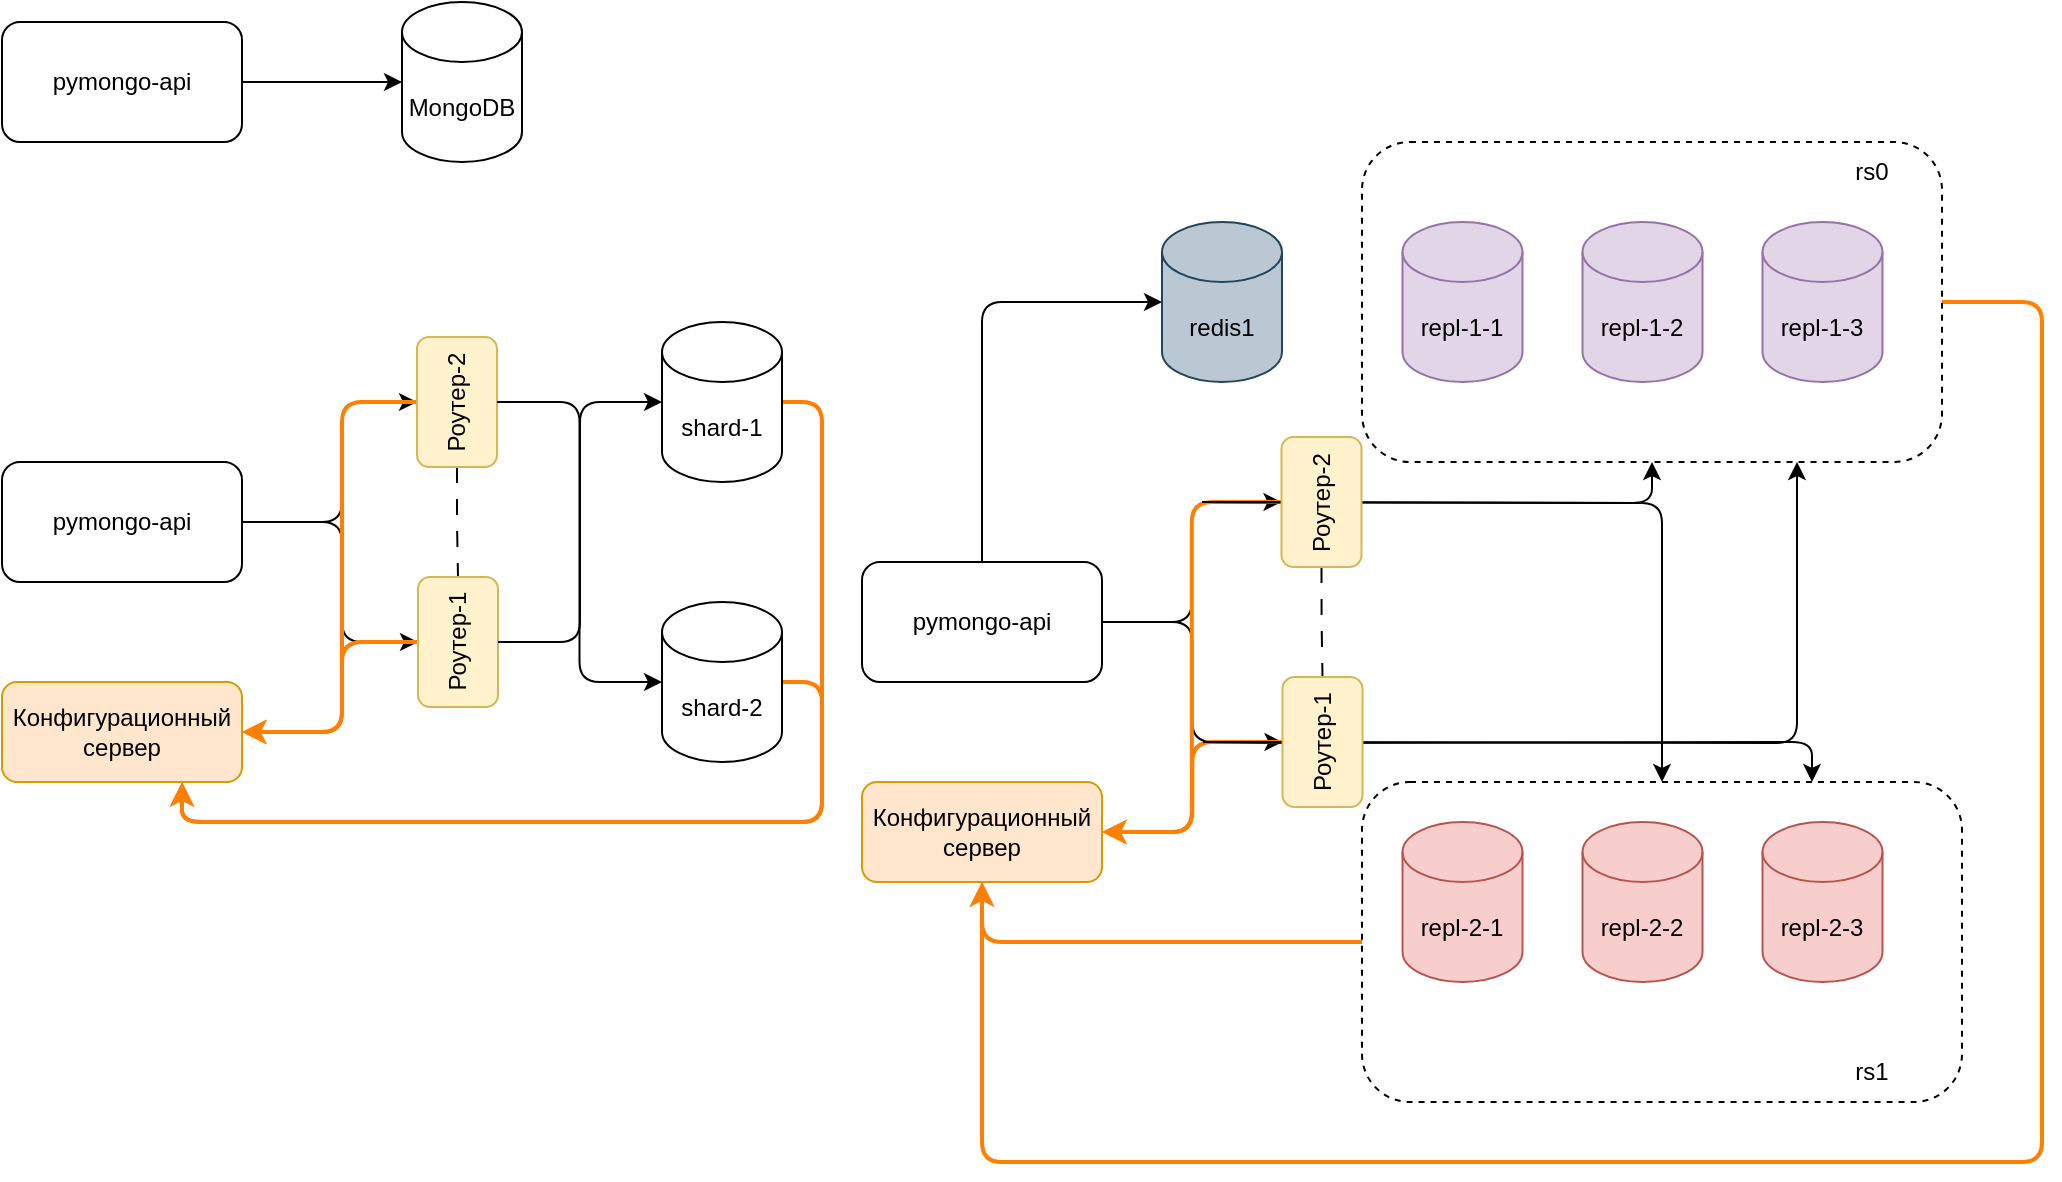 <mxfile version="24.7.8" pages="3">
  <diagram name="Ex1" id="-H_mtQnk-PTXWXPvYvuk">
    <mxGraphModel dx="2120" dy="1420" grid="1" gridSize="10" guides="1" tooltips="1" connect="1" arrows="1" fold="1" page="1" pageScale="1" pageWidth="1169" pageHeight="827" math="0" shadow="0">
      <root>
        <mxCell id="0" />
        <mxCell id="1" parent="0" />
        <mxCell id="zA23MoTUsTF4_91t8viU-2" value="MongoDB" style="shape=cylinder3;whiteSpace=wrap;html=1;boundedLbl=1;backgroundOutline=1;size=15;" parent="1" vertex="1">
          <mxGeometry x="210" y="70" width="60" height="80" as="geometry" />
        </mxCell>
        <mxCell id="zA23MoTUsTF4_91t8viU-3" value="pymongo-api" style="rounded=1;whiteSpace=wrap;html=1;" parent="1" vertex="1">
          <mxGeometry x="10" y="80" width="120" height="60" as="geometry" />
        </mxCell>
        <mxCell id="zA23MoTUsTF4_91t8viU-4" style="edgeStyle=orthogonalEdgeStyle;rounded=0;orthogonalLoop=1;jettySize=auto;html=1;exitX=1;exitY=0.5;exitDx=0;exitDy=0;entryX=0;entryY=0.5;entryDx=0;entryDy=0;entryPerimeter=0;" parent="1" source="zA23MoTUsTF4_91t8viU-3" target="zA23MoTUsTF4_91t8viU-2" edge="1">
          <mxGeometry relative="1" as="geometry" />
        </mxCell>
        <mxCell id="q_AFkWAWbMRzgwZC5oDM-1" style="edgeStyle=orthogonalEdgeStyle;rounded=1;orthogonalLoop=1;jettySize=auto;html=1;exitX=1;exitY=0.5;exitDx=0;exitDy=0;exitPerimeter=0;entryX=0.75;entryY=1;entryDx=0;entryDy=0;curved=0;strokeColor=#FF8000;strokeWidth=2;" edge="1" parent="1" source="7KpjehtesX4XCopIGH7v-1" target="7KpjehtesX4XCopIGH7v-48">
          <mxGeometry relative="1" as="geometry" />
        </mxCell>
        <mxCell id="7KpjehtesX4XCopIGH7v-1" value="shard-1" style="shape=cylinder3;whiteSpace=wrap;html=1;boundedLbl=1;backgroundOutline=1;size=15;" parent="1" vertex="1">
          <mxGeometry x="340" y="230" width="60" height="80" as="geometry" />
        </mxCell>
        <mxCell id="7KpjehtesX4XCopIGH7v-53" style="edgeStyle=orthogonalEdgeStyle;rounded=1;orthogonalLoop=1;jettySize=auto;html=1;exitX=1;exitY=0.5;exitDx=0;exitDy=0;curved=0;" parent="1" source="7KpjehtesX4XCopIGH7v-2" target="7KpjehtesX4XCopIGH7v-49" edge="1">
          <mxGeometry relative="1" as="geometry">
            <Array as="points">
              <mxPoint x="180" y="330" />
              <mxPoint x="180" y="270" />
            </Array>
          </mxGeometry>
        </mxCell>
        <mxCell id="7KpjehtesX4XCopIGH7v-54" style="edgeStyle=orthogonalEdgeStyle;rounded=1;orthogonalLoop=1;jettySize=auto;html=1;exitX=1;exitY=0.5;exitDx=0;exitDy=0;entryX=0.5;entryY=0;entryDx=0;entryDy=0;curved=0;" parent="1" source="7KpjehtesX4XCopIGH7v-2" target="7KpjehtesX4XCopIGH7v-50" edge="1">
          <mxGeometry relative="1" as="geometry">
            <Array as="points">
              <mxPoint x="180" y="330" />
              <mxPoint x="180" y="390" />
            </Array>
          </mxGeometry>
        </mxCell>
        <mxCell id="7KpjehtesX4XCopIGH7v-2" value="pymongo-api" style="rounded=1;whiteSpace=wrap;html=1;" parent="1" vertex="1">
          <mxGeometry x="10" y="300" width="120" height="60" as="geometry" />
        </mxCell>
        <mxCell id="q_AFkWAWbMRzgwZC5oDM-2" style="edgeStyle=orthogonalEdgeStyle;rounded=1;orthogonalLoop=1;jettySize=auto;html=1;exitX=1;exitY=0.5;exitDx=0;exitDy=0;exitPerimeter=0;entryX=0.75;entryY=1;entryDx=0;entryDy=0;curved=0;strokeColor=#FF8000;strokeWidth=2;" edge="1" parent="1" source="7KpjehtesX4XCopIGH7v-5" target="7KpjehtesX4XCopIGH7v-48">
          <mxGeometry relative="1" as="geometry" />
        </mxCell>
        <mxCell id="7KpjehtesX4XCopIGH7v-5" value="shard-2" style="shape=cylinder3;whiteSpace=wrap;html=1;boundedLbl=1;backgroundOutline=1;size=15;" parent="1" vertex="1">
          <mxGeometry x="340" y="370" width="60" height="80" as="geometry" />
        </mxCell>
        <mxCell id="7KpjehtesX4XCopIGH7v-64" style="edgeStyle=orthogonalEdgeStyle;rounded=1;orthogonalLoop=1;jettySize=auto;html=1;exitX=1;exitY=0.5;exitDx=0;exitDy=0;curved=0;" parent="1" source="7KpjehtesX4XCopIGH7v-8" target="7KpjehtesX4XCopIGH7v-61" edge="1">
          <mxGeometry relative="1" as="geometry" />
        </mxCell>
        <mxCell id="7KpjehtesX4XCopIGH7v-65" style="edgeStyle=orthogonalEdgeStyle;rounded=1;orthogonalLoop=1;jettySize=auto;html=1;exitX=1;exitY=0.5;exitDx=0;exitDy=0;curved=0;" parent="1" source="7KpjehtesX4XCopIGH7v-8" target="7KpjehtesX4XCopIGH7v-62" edge="1">
          <mxGeometry relative="1" as="geometry" />
        </mxCell>
        <mxCell id="7KpjehtesX4XCopIGH7v-8" value="pymongo-api" style="rounded=1;whiteSpace=wrap;html=1;" parent="1" vertex="1">
          <mxGeometry x="440" y="350" width="120" height="60" as="geometry" />
        </mxCell>
        <mxCell id="7KpjehtesX4XCopIGH7v-12" value="repl-1-1" style="shape=cylinder3;whiteSpace=wrap;html=1;boundedLbl=1;backgroundOutline=1;size=15;fillColor=#e1d5e7;strokeColor=#9673a6;" parent="1" vertex="1">
          <mxGeometry x="710.25" y="180" width="60" height="80" as="geometry" />
        </mxCell>
        <mxCell id="7KpjehtesX4XCopIGH7v-13" value="repl-1-2" style="shape=cylinder3;whiteSpace=wrap;html=1;boundedLbl=1;backgroundOutline=1;size=15;fillColor=#e1d5e7;strokeColor=#9673a6;" parent="1" vertex="1">
          <mxGeometry x="800.25" y="180" width="60" height="80" as="geometry" />
        </mxCell>
        <mxCell id="7KpjehtesX4XCopIGH7v-14" value="repl-1-3" style="shape=cylinder3;whiteSpace=wrap;html=1;boundedLbl=1;backgroundOutline=1;size=15;fillColor=#e1d5e7;strokeColor=#9673a6;" parent="1" vertex="1">
          <mxGeometry x="890.25" y="180" width="60" height="80" as="geometry" />
        </mxCell>
        <mxCell id="7KpjehtesX4XCopIGH7v-18" value="repl-2-1" style="shape=cylinder3;whiteSpace=wrap;html=1;boundedLbl=1;backgroundOutline=1;size=15;fillColor=#f8cecc;strokeColor=#b85450;" parent="1" vertex="1">
          <mxGeometry x="710.25" y="480" width="60" height="80" as="geometry" />
        </mxCell>
        <mxCell id="7KpjehtesX4XCopIGH7v-19" value="repl-2-2" style="shape=cylinder3;whiteSpace=wrap;html=1;boundedLbl=1;backgroundOutline=1;size=15;fillColor=#f8cecc;strokeColor=#b85450;" parent="1" vertex="1">
          <mxGeometry x="800.25" y="480" width="60" height="80" as="geometry" />
        </mxCell>
        <mxCell id="7KpjehtesX4XCopIGH7v-20" value="repl-2-3" style="shape=cylinder3;whiteSpace=wrap;html=1;boundedLbl=1;backgroundOutline=1;size=15;fillColor=#f8cecc;strokeColor=#b85450;" parent="1" vertex="1">
          <mxGeometry x="890.25" y="480" width="60" height="80" as="geometry" />
        </mxCell>
        <mxCell id="7KpjehtesX4XCopIGH7v-24" value="redis1" style="shape=cylinder3;whiteSpace=wrap;html=1;boundedLbl=1;backgroundOutline=1;size=15;fillColor=#bac8d3;strokeColor=#23445d;" parent="1" vertex="1">
          <mxGeometry x="590" y="180" width="60" height="80" as="geometry" />
        </mxCell>
        <mxCell id="7KpjehtesX4XCopIGH7v-48" value="Конфигурационный сервер" style="rounded=1;whiteSpace=wrap;html=1;fillColor=#ffe6cc;strokeColor=#d79b00;" parent="1" vertex="1">
          <mxGeometry x="10" y="410" width="120" height="50" as="geometry" />
        </mxCell>
        <mxCell id="7KpjehtesX4XCopIGH7v-52" style="edgeStyle=orthogonalEdgeStyle;rounded=1;orthogonalLoop=1;jettySize=auto;html=1;exitX=0.5;exitY=0;exitDx=0;exitDy=0;entryX=1;entryY=0.5;entryDx=0;entryDy=0;curved=0;strokeColor=#FF8000;strokeWidth=2;" parent="1" source="7KpjehtesX4XCopIGH7v-49" target="7KpjehtesX4XCopIGH7v-48" edge="1">
          <mxGeometry relative="1" as="geometry">
            <mxPoint x="130" y="430" as="targetPoint" />
            <Array as="points">
              <mxPoint x="180" y="270" />
              <mxPoint x="180" y="435" />
            </Array>
          </mxGeometry>
        </mxCell>
        <mxCell id="7KpjehtesX4XCopIGH7v-55" style="edgeStyle=orthogonalEdgeStyle;rounded=0;orthogonalLoop=1;jettySize=auto;html=1;exitX=0;exitY=0.5;exitDx=0;exitDy=0;entryX=1;entryY=0.5;entryDx=0;entryDy=0;endArrow=none;endFill=0;dashed=1;dashPattern=8 8;" parent="1" source="7KpjehtesX4XCopIGH7v-49" target="7KpjehtesX4XCopIGH7v-50" edge="1">
          <mxGeometry relative="1" as="geometry" />
        </mxCell>
        <mxCell id="7KpjehtesX4XCopIGH7v-49" value="Роутер-2" style="rounded=1;whiteSpace=wrap;html=1;fillColor=#fff2cc;strokeColor=#d6b656;rotation=-90;" parent="1" vertex="1">
          <mxGeometry x="205" y="250" width="65" height="40" as="geometry" />
        </mxCell>
        <mxCell id="7KpjehtesX4XCopIGH7v-51" style="edgeStyle=orthogonalEdgeStyle;rounded=1;orthogonalLoop=1;jettySize=auto;html=1;exitX=0.5;exitY=0;exitDx=0;exitDy=0;entryX=1;entryY=0.5;entryDx=0;entryDy=0;curved=0;strokeColor=#FF8000;strokeWidth=2;" parent="1" source="7KpjehtesX4XCopIGH7v-50" target="7KpjehtesX4XCopIGH7v-48" edge="1">
          <mxGeometry relative="1" as="geometry">
            <Array as="points">
              <mxPoint x="180" y="390" />
              <mxPoint x="180" y="435" />
            </Array>
          </mxGeometry>
        </mxCell>
        <mxCell id="7KpjehtesX4XCopIGH7v-50" value="Роутер-1" style="rounded=1;whiteSpace=wrap;html=1;fillColor=#fff2cc;strokeColor=#d6b656;rotation=-90;" parent="1" vertex="1">
          <mxGeometry x="205.5" y="370" width="65" height="40" as="geometry" />
        </mxCell>
        <mxCell id="7KpjehtesX4XCopIGH7v-57" style="edgeStyle=orthogonalEdgeStyle;rounded=1;orthogonalLoop=1;jettySize=auto;html=1;exitX=0.5;exitY=1;exitDx=0;exitDy=0;entryX=0;entryY=0.5;entryDx=0;entryDy=0;entryPerimeter=0;curved=0;" parent="1" source="7KpjehtesX4XCopIGH7v-49" target="7KpjehtesX4XCopIGH7v-5" edge="1">
          <mxGeometry relative="1" as="geometry" />
        </mxCell>
        <mxCell id="7KpjehtesX4XCopIGH7v-58" style="edgeStyle=orthogonalEdgeStyle;rounded=1;orthogonalLoop=1;jettySize=auto;html=1;exitX=0.5;exitY=1;exitDx=0;exitDy=0;entryX=0;entryY=0.5;entryDx=0;entryDy=0;entryPerimeter=0;curved=0;" parent="1" source="7KpjehtesX4XCopIGH7v-50" target="7KpjehtesX4XCopIGH7v-1" edge="1">
          <mxGeometry relative="1" as="geometry" />
        </mxCell>
        <mxCell id="7KpjehtesX4XCopIGH7v-60" style="edgeStyle=orthogonalEdgeStyle;rounded=0;orthogonalLoop=1;jettySize=auto;html=1;exitX=0;exitY=0.5;exitDx=0;exitDy=0;entryX=1;entryY=0.5;entryDx=0;entryDy=0;endArrow=none;endFill=0;dashed=1;dashPattern=8 8;" parent="1" source="7KpjehtesX4XCopIGH7v-61" target="7KpjehtesX4XCopIGH7v-62" edge="1">
          <mxGeometry relative="1" as="geometry" />
        </mxCell>
        <mxCell id="7KpjehtesX4XCopIGH7v-66" style="edgeStyle=orthogonalEdgeStyle;rounded=1;orthogonalLoop=1;jettySize=auto;html=1;exitX=0.5;exitY=0;exitDx=0;exitDy=0;entryX=1;entryY=0.5;entryDx=0;entryDy=0;curved=0;strokeColor=#FF8000;strokeWidth=2;" parent="1" source="7KpjehtesX4XCopIGH7v-61" target="7KpjehtesX4XCopIGH7v-63" edge="1">
          <mxGeometry relative="1" as="geometry" />
        </mxCell>
        <mxCell id="ZkxTK4wxiajPIn4mrlBF-107" style="edgeStyle=orthogonalEdgeStyle;rounded=1;orthogonalLoop=1;jettySize=auto;html=1;exitX=0.5;exitY=1;exitDx=0;exitDy=0;entryX=0.5;entryY=1;entryDx=0;entryDy=0;curved=0;" edge="1" parent="1" target="ZkxTK4wxiajPIn4mrlBF-103">
          <mxGeometry relative="1" as="geometry">
            <mxPoint x="610" y="320" as="sourcePoint" />
          </mxGeometry>
        </mxCell>
        <mxCell id="ZkxTK4wxiajPIn4mrlBF-108" style="edgeStyle=orthogonalEdgeStyle;rounded=1;orthogonalLoop=1;jettySize=auto;html=1;exitX=0.5;exitY=1;exitDx=0;exitDy=0;curved=0;" edge="1" parent="1" target="ZkxTK4wxiajPIn4mrlBF-105">
          <mxGeometry relative="1" as="geometry">
            <mxPoint x="610" y="320" as="sourcePoint" />
          </mxGeometry>
        </mxCell>
        <mxCell id="7KpjehtesX4XCopIGH7v-61" value="Роутер-2" style="rounded=1;whiteSpace=wrap;html=1;fillColor=#fff2cc;strokeColor=#d6b656;rotation=-90;" parent="1" vertex="1">
          <mxGeometry x="637.25" y="300" width="65" height="40" as="geometry" />
        </mxCell>
        <mxCell id="7KpjehtesX4XCopIGH7v-67" style="edgeStyle=orthogonalEdgeStyle;rounded=1;orthogonalLoop=1;jettySize=auto;html=1;exitX=0.5;exitY=0;exitDx=0;exitDy=0;entryX=1;entryY=0.5;entryDx=0;entryDy=0;curved=0;strokeColor=#FF8000;strokeWidth=2;" parent="1" source="7KpjehtesX4XCopIGH7v-62" target="7KpjehtesX4XCopIGH7v-63" edge="1">
          <mxGeometry relative="1" as="geometry" />
        </mxCell>
        <mxCell id="ZkxTK4wxiajPIn4mrlBF-109" style="edgeStyle=orthogonalEdgeStyle;rounded=1;orthogonalLoop=1;jettySize=auto;html=1;exitX=0.5;exitY=1;exitDx=0;exitDy=0;entryX=0.75;entryY=1;entryDx=0;entryDy=0;curved=0;" edge="1" parent="1" target="ZkxTK4wxiajPIn4mrlBF-103">
          <mxGeometry relative="1" as="geometry">
            <mxPoint x="610.5" y="440" as="sourcePoint" />
          </mxGeometry>
        </mxCell>
        <mxCell id="ZkxTK4wxiajPIn4mrlBF-110" style="edgeStyle=orthogonalEdgeStyle;rounded=1;orthogonalLoop=1;jettySize=auto;html=1;exitX=0.5;exitY=1;exitDx=0;exitDy=0;entryX=0.75;entryY=0;entryDx=0;entryDy=0;curved=0;" edge="1" parent="1" target="ZkxTK4wxiajPIn4mrlBF-105">
          <mxGeometry relative="1" as="geometry">
            <mxPoint x="610.5" y="440" as="sourcePoint" />
          </mxGeometry>
        </mxCell>
        <mxCell id="7KpjehtesX4XCopIGH7v-62" value="Роутер-1" style="rounded=1;whiteSpace=wrap;html=1;fillColor=#fff2cc;strokeColor=#d6b656;rotation=-90;" parent="1" vertex="1">
          <mxGeometry x="637.75" y="420" width="65" height="40" as="geometry" />
        </mxCell>
        <mxCell id="7KpjehtesX4XCopIGH7v-63" value="Конфигурационный сервер" style="rounded=1;whiteSpace=wrap;html=1;fillColor=#ffe6cc;strokeColor=#d79b00;" parent="1" vertex="1">
          <mxGeometry x="440" y="460" width="120" height="50" as="geometry" />
        </mxCell>
        <mxCell id="q_AFkWAWbMRzgwZC5oDM-4" style="edgeStyle=orthogonalEdgeStyle;rounded=1;orthogonalLoop=1;jettySize=auto;html=1;exitX=1;exitY=0.5;exitDx=0;exitDy=0;entryX=0.5;entryY=1;entryDx=0;entryDy=0;curved=0;strokeColor=#FF8000;strokeWidth=2;" edge="1" parent="1" source="ZkxTK4wxiajPIn4mrlBF-103" target="7KpjehtesX4XCopIGH7v-63">
          <mxGeometry relative="1" as="geometry">
            <Array as="points">
              <mxPoint x="1030" y="220" />
              <mxPoint x="1030" y="650" />
              <mxPoint x="500" y="650" />
            </Array>
          </mxGeometry>
        </mxCell>
        <mxCell id="ZkxTK4wxiajPIn4mrlBF-103" value="" style="rounded=1;whiteSpace=wrap;html=1;fillColor=none;dashed=1;" vertex="1" parent="1">
          <mxGeometry x="690" y="140" width="290" height="160" as="geometry" />
        </mxCell>
        <mxCell id="ZkxTK4wxiajPIn4mrlBF-104" value="rs0" style="text;html=1;align=center;verticalAlign=middle;whiteSpace=wrap;rounded=0;" vertex="1" parent="1">
          <mxGeometry x="915.25" y="140" width="60" height="30" as="geometry" />
        </mxCell>
        <mxCell id="q_AFkWAWbMRzgwZC5oDM-5" style="edgeStyle=orthogonalEdgeStyle;rounded=1;orthogonalLoop=1;jettySize=auto;html=1;exitX=0;exitY=0.5;exitDx=0;exitDy=0;entryX=0.5;entryY=1;entryDx=0;entryDy=0;curved=0;strokeColor=#FF8000;strokeWidth=2;" edge="1" parent="1" source="ZkxTK4wxiajPIn4mrlBF-105" target="7KpjehtesX4XCopIGH7v-63">
          <mxGeometry relative="1" as="geometry">
            <Array as="points">
              <mxPoint x="500" y="540" />
            </Array>
          </mxGeometry>
        </mxCell>
        <mxCell id="ZkxTK4wxiajPIn4mrlBF-105" value="" style="rounded=1;whiteSpace=wrap;html=1;fillColor=none;dashed=1;" vertex="1" parent="1">
          <mxGeometry x="690" y="460" width="300" height="160" as="geometry" />
        </mxCell>
        <mxCell id="ZkxTK4wxiajPIn4mrlBF-106" value="rs1" style="text;html=1;align=center;verticalAlign=middle;whiteSpace=wrap;rounded=0;" vertex="1" parent="1">
          <mxGeometry x="915.25" y="590" width="60" height="30" as="geometry" />
        </mxCell>
        <mxCell id="ZkxTK4wxiajPIn4mrlBF-111" style="edgeStyle=orthogonalEdgeStyle;rounded=1;orthogonalLoop=1;jettySize=auto;html=1;exitX=0.5;exitY=0;exitDx=0;exitDy=0;entryX=0;entryY=0.5;entryDx=0;entryDy=0;entryPerimeter=0;curved=0;" edge="1" parent="1" source="7KpjehtesX4XCopIGH7v-8" target="7KpjehtesX4XCopIGH7v-24">
          <mxGeometry relative="1" as="geometry" />
        </mxCell>
      </root>
    </mxGraphModel>
  </diagram>
  <diagram id="mf9z1IZ8j2l8JZaqBH2B" name="Ex5">
    <mxGraphModel dx="1272" dy="852" grid="1" gridSize="10" guides="1" tooltips="1" connect="1" arrows="1" fold="1" page="1" pageScale="1" pageWidth="827" pageHeight="1169" math="0" shadow="0">
      <root>
        <mxCell id="0" />
        <mxCell id="1" parent="0" />
        <mxCell id="e6oQL0bWgKVPVP_5Q7Fd-1" style="edgeStyle=orthogonalEdgeStyle;rounded=1;orthogonalLoop=1;jettySize=auto;html=1;exitX=1;exitY=0.5;exitDx=0;exitDy=0;curved=0;" edge="1" parent="1" source="e6oQL0bWgKVPVP_5Q7Fd-3" target="e6oQL0bWgKVPVP_5Q7Fd-15">
          <mxGeometry relative="1" as="geometry" />
        </mxCell>
        <mxCell id="e6oQL0bWgKVPVP_5Q7Fd-2" style="edgeStyle=orthogonalEdgeStyle;rounded=1;orthogonalLoop=1;jettySize=auto;html=1;exitX=1;exitY=0.5;exitDx=0;exitDy=0;curved=0;" edge="1" parent="1" source="e6oQL0bWgKVPVP_5Q7Fd-3" target="e6oQL0bWgKVPVP_5Q7Fd-19">
          <mxGeometry relative="1" as="geometry" />
        </mxCell>
        <mxCell id="e6oQL0bWgKVPVP_5Q7Fd-3" value="pymongo-api" style="rounded=1;whiteSpace=wrap;html=1;" vertex="1" parent="1">
          <mxGeometry x="450" y="730" width="120" height="60" as="geometry" />
        </mxCell>
        <mxCell id="e6oQL0bWgKVPVP_5Q7Fd-4" value="repl-1-1" style="shape=cylinder3;whiteSpace=wrap;html=1;boundedLbl=1;backgroundOutline=1;size=15;fillColor=#e1d5e7;strokeColor=#9673a6;" vertex="1" parent="1">
          <mxGeometry x="720.25" y="560" width="60" height="80" as="geometry" />
        </mxCell>
        <mxCell id="e6oQL0bWgKVPVP_5Q7Fd-5" value="repl-1-2" style="shape=cylinder3;whiteSpace=wrap;html=1;boundedLbl=1;backgroundOutline=1;size=15;fillColor=#e1d5e7;strokeColor=#9673a6;" vertex="1" parent="1">
          <mxGeometry x="810.25" y="560" width="60" height="80" as="geometry" />
        </mxCell>
        <mxCell id="e6oQL0bWgKVPVP_5Q7Fd-6" value="repl-1-3" style="shape=cylinder3;whiteSpace=wrap;html=1;boundedLbl=1;backgroundOutline=1;size=15;fillColor=#e1d5e7;strokeColor=#9673a6;" vertex="1" parent="1">
          <mxGeometry x="900.25" y="560" width="60" height="80" as="geometry" />
        </mxCell>
        <mxCell id="e6oQL0bWgKVPVP_5Q7Fd-7" value="repl-2-1" style="shape=cylinder3;whiteSpace=wrap;html=1;boundedLbl=1;backgroundOutline=1;size=15;fillColor=#f8cecc;strokeColor=#b85450;" vertex="1" parent="1">
          <mxGeometry x="720.25" y="860" width="60" height="80" as="geometry" />
        </mxCell>
        <mxCell id="e6oQL0bWgKVPVP_5Q7Fd-8" value="repl-2-2" style="shape=cylinder3;whiteSpace=wrap;html=1;boundedLbl=1;backgroundOutline=1;size=15;fillColor=#f8cecc;strokeColor=#b85450;" vertex="1" parent="1">
          <mxGeometry x="810.25" y="860" width="60" height="80" as="geometry" />
        </mxCell>
        <mxCell id="e6oQL0bWgKVPVP_5Q7Fd-9" value="repl-2-3" style="shape=cylinder3;whiteSpace=wrap;html=1;boundedLbl=1;backgroundOutline=1;size=15;fillColor=#f8cecc;strokeColor=#b85450;" vertex="1" parent="1">
          <mxGeometry x="900.25" y="860" width="60" height="80" as="geometry" />
        </mxCell>
        <mxCell id="e6oQL0bWgKVPVP_5Q7Fd-10" value="redis1" style="shape=cylinder3;whiteSpace=wrap;html=1;boundedLbl=1;backgroundOutline=1;size=15;fillColor=#bac8d3;strokeColor=#23445d;" vertex="1" parent="1">
          <mxGeometry x="600" y="560" width="60" height="80" as="geometry" />
        </mxCell>
        <mxCell id="e6oQL0bWgKVPVP_5Q7Fd-11" style="edgeStyle=orthogonalEdgeStyle;rounded=0;orthogonalLoop=1;jettySize=auto;html=1;exitX=0;exitY=0.5;exitDx=0;exitDy=0;entryX=1;entryY=0.5;entryDx=0;entryDy=0;endArrow=none;endFill=0;dashed=1;dashPattern=8 8;" edge="1" parent="1" source="e6oQL0bWgKVPVP_5Q7Fd-15" target="e6oQL0bWgKVPVP_5Q7Fd-19">
          <mxGeometry relative="1" as="geometry" />
        </mxCell>
        <mxCell id="e6oQL0bWgKVPVP_5Q7Fd-12" style="edgeStyle=orthogonalEdgeStyle;rounded=1;orthogonalLoop=1;jettySize=auto;html=1;exitX=0.5;exitY=0;exitDx=0;exitDy=0;entryX=1;entryY=0.5;entryDx=0;entryDy=0;curved=0;strokeColor=#FF8000;strokeWidth=2;" edge="1" parent="1" source="e6oQL0bWgKVPVP_5Q7Fd-15" target="e6oQL0bWgKVPVP_5Q7Fd-20">
          <mxGeometry relative="1" as="geometry" />
        </mxCell>
        <mxCell id="e6oQL0bWgKVPVP_5Q7Fd-13" style="edgeStyle=orthogonalEdgeStyle;rounded=1;orthogonalLoop=1;jettySize=auto;html=1;exitX=0.5;exitY=1;exitDx=0;exitDy=0;entryX=0.5;entryY=1;entryDx=0;entryDy=0;curved=0;" edge="1" parent="1" target="e6oQL0bWgKVPVP_5Q7Fd-22">
          <mxGeometry relative="1" as="geometry">
            <mxPoint x="620" y="700" as="sourcePoint" />
          </mxGeometry>
        </mxCell>
        <mxCell id="e6oQL0bWgKVPVP_5Q7Fd-14" style="edgeStyle=orthogonalEdgeStyle;rounded=1;orthogonalLoop=1;jettySize=auto;html=1;exitX=0.5;exitY=1;exitDx=0;exitDy=0;curved=0;" edge="1" parent="1" target="e6oQL0bWgKVPVP_5Q7Fd-25">
          <mxGeometry relative="1" as="geometry">
            <mxPoint x="620" y="700" as="sourcePoint" />
          </mxGeometry>
        </mxCell>
        <mxCell id="e6oQL0bWgKVPVP_5Q7Fd-15" value="Роутер-2" style="rounded=1;whiteSpace=wrap;html=1;fillColor=#fff2cc;strokeColor=#d6b656;rotation=-90;" vertex="1" parent="1">
          <mxGeometry x="647.25" y="680" width="65" height="40" as="geometry" />
        </mxCell>
        <mxCell id="e6oQL0bWgKVPVP_5Q7Fd-16" style="edgeStyle=orthogonalEdgeStyle;rounded=1;orthogonalLoop=1;jettySize=auto;html=1;exitX=0.5;exitY=0;exitDx=0;exitDy=0;entryX=1;entryY=0.5;entryDx=0;entryDy=0;curved=0;strokeColor=#FF8000;strokeWidth=2;" edge="1" parent="1" source="e6oQL0bWgKVPVP_5Q7Fd-19" target="e6oQL0bWgKVPVP_5Q7Fd-20">
          <mxGeometry relative="1" as="geometry" />
        </mxCell>
        <mxCell id="e6oQL0bWgKVPVP_5Q7Fd-17" style="edgeStyle=orthogonalEdgeStyle;rounded=1;orthogonalLoop=1;jettySize=auto;html=1;exitX=0.5;exitY=1;exitDx=0;exitDy=0;entryX=0.75;entryY=1;entryDx=0;entryDy=0;curved=0;" edge="1" parent="1" target="e6oQL0bWgKVPVP_5Q7Fd-22">
          <mxGeometry relative="1" as="geometry">
            <mxPoint x="620.5" y="820" as="sourcePoint" />
          </mxGeometry>
        </mxCell>
        <mxCell id="e6oQL0bWgKVPVP_5Q7Fd-18" style="edgeStyle=orthogonalEdgeStyle;rounded=1;orthogonalLoop=1;jettySize=auto;html=1;exitX=0.5;exitY=1;exitDx=0;exitDy=0;entryX=0.75;entryY=0;entryDx=0;entryDy=0;curved=0;" edge="1" parent="1" target="e6oQL0bWgKVPVP_5Q7Fd-25">
          <mxGeometry relative="1" as="geometry">
            <mxPoint x="620.5" y="820" as="sourcePoint" />
          </mxGeometry>
        </mxCell>
        <mxCell id="e6oQL0bWgKVPVP_5Q7Fd-19" value="Роутер-1" style="rounded=1;whiteSpace=wrap;html=1;fillColor=#fff2cc;strokeColor=#d6b656;rotation=-90;" vertex="1" parent="1">
          <mxGeometry x="647.75" y="800" width="65" height="40" as="geometry" />
        </mxCell>
        <mxCell id="e6oQL0bWgKVPVP_5Q7Fd-20" value="Конфигурационный сервер" style="rounded=1;whiteSpace=wrap;html=1;fillColor=#ffe6cc;strokeColor=#d79b00;" vertex="1" parent="1">
          <mxGeometry x="450" y="990" width="120" height="50" as="geometry" />
        </mxCell>
        <mxCell id="e6oQL0bWgKVPVP_5Q7Fd-21" style="edgeStyle=orthogonalEdgeStyle;rounded=1;orthogonalLoop=1;jettySize=auto;html=1;exitX=1;exitY=0.5;exitDx=0;exitDy=0;entryX=0.5;entryY=1;entryDx=0;entryDy=0;strokeColor=#FF8000;strokeWidth=2;curved=0;" edge="1" parent="1" source="e6oQL0bWgKVPVP_5Q7Fd-22" target="e6oQL0bWgKVPVP_5Q7Fd-20">
          <mxGeometry relative="1" as="geometry">
            <Array as="points">
              <mxPoint x="1060" y="600" />
              <mxPoint x="1060" y="1060" />
              <mxPoint x="510" y="1060" />
            </Array>
          </mxGeometry>
        </mxCell>
        <mxCell id="e6oQL0bWgKVPVP_5Q7Fd-22" value="" style="rounded=1;whiteSpace=wrap;html=1;fillColor=none;dashed=1;" vertex="1" parent="1">
          <mxGeometry x="700" y="520" width="290" height="160" as="geometry" />
        </mxCell>
        <mxCell id="e6oQL0bWgKVPVP_5Q7Fd-23" value="rs0" style="text;html=1;align=center;verticalAlign=middle;whiteSpace=wrap;rounded=0;" vertex="1" parent="1">
          <mxGeometry x="925.25" y="520" width="60" height="30" as="geometry" />
        </mxCell>
        <mxCell id="e6oQL0bWgKVPVP_5Q7Fd-24" style="edgeStyle=orthogonalEdgeStyle;rounded=1;orthogonalLoop=1;jettySize=auto;html=1;exitX=0.5;exitY=1;exitDx=0;exitDy=0;entryX=0.5;entryY=1;entryDx=0;entryDy=0;curved=0;strokeColor=#FF8000;strokeWidth=2;" edge="1" parent="1" source="e6oQL0bWgKVPVP_5Q7Fd-25" target="e6oQL0bWgKVPVP_5Q7Fd-20">
          <mxGeometry relative="1" as="geometry" />
        </mxCell>
        <mxCell id="e6oQL0bWgKVPVP_5Q7Fd-25" value="" style="rounded=1;whiteSpace=wrap;html=1;fillColor=none;dashed=1;" vertex="1" parent="1">
          <mxGeometry x="700" y="840" width="300" height="160" as="geometry" />
        </mxCell>
        <mxCell id="e6oQL0bWgKVPVP_5Q7Fd-26" value="rs1" style="text;html=1;align=center;verticalAlign=middle;whiteSpace=wrap;rounded=0;" vertex="1" parent="1">
          <mxGeometry x="925.25" y="970" width="60" height="30" as="geometry" />
        </mxCell>
        <mxCell id="e6oQL0bWgKVPVP_5Q7Fd-27" style="edgeStyle=orthogonalEdgeStyle;rounded=1;orthogonalLoop=1;jettySize=auto;html=1;exitX=0.5;exitY=0;exitDx=0;exitDy=0;entryX=0;entryY=0.5;entryDx=0;entryDy=0;entryPerimeter=0;curved=0;" edge="1" parent="1" source="e6oQL0bWgKVPVP_5Q7Fd-3" target="e6oQL0bWgKVPVP_5Q7Fd-10">
          <mxGeometry relative="1" as="geometry" />
        </mxCell>
        <mxCell id="e6oQL0bWgKVPVP_5Q7Fd-28" value="pymongo-api" style="rounded=1;whiteSpace=wrap;html=1;" vertex="1" parent="1">
          <mxGeometry x="450" y="830" width="120" height="60" as="geometry" />
        </mxCell>
        <mxCell id="e6oQL0bWgKVPVP_5Q7Fd-29" style="edgeStyle=orthogonalEdgeStyle;rounded=1;orthogonalLoop=1;jettySize=auto;html=1;exitX=0;exitY=0.5;exitDx=0;exitDy=0;entryX=1;entryY=0.5;entryDx=0;entryDy=0;curved=0;strokeColor=#B1DDF0;strokeWidth=3;" edge="1" parent="1" source="e6oQL0bWgKVPVP_5Q7Fd-30" target="e6oQL0bWgKVPVP_5Q7Fd-33">
          <mxGeometry relative="1" as="geometry">
            <Array as="points">
              <mxPoint x="410" y="730" />
            </Array>
          </mxGeometry>
        </mxCell>
        <mxCell id="e6oQL0bWgKVPVP_5Q7Fd-30" value="" style="rounded=1;whiteSpace=wrap;html=1;fillColor=default;dashed=1;fillStyle=auto;opacity=50;" vertex="1" parent="1">
          <mxGeometry x="410" y="680" width="190" height="120" as="geometry" />
        </mxCell>
        <mxCell id="e6oQL0bWgKVPVP_5Q7Fd-31" style="edgeStyle=orthogonalEdgeStyle;rounded=1;orthogonalLoop=1;jettySize=auto;html=1;exitX=0;exitY=0.5;exitDx=0;exitDy=0;entryX=1;entryY=0.5;entryDx=0;entryDy=0;curved=0;strokeColor=#B1DDF0;strokeWidth=3;" edge="1" parent="1" source="e6oQL0bWgKVPVP_5Q7Fd-32" target="e6oQL0bWgKVPVP_5Q7Fd-33">
          <mxGeometry relative="1" as="geometry" />
        </mxCell>
        <mxCell id="e6oQL0bWgKVPVP_5Q7Fd-32" value="" style="rounded=1;whiteSpace=wrap;html=1;fillColor=default;dashed=1;opacity=50;" vertex="1" parent="1">
          <mxGeometry x="410" y="820" width="190" height="110" as="geometry" />
        </mxCell>
        <mxCell id="e6oQL0bWgKVPVP_5Q7Fd-33" value="Consul" style="rounded=0;whiteSpace=wrap;html=1;fillColor=#dae8fc;strokeColor=#6c8ebf;" vertex="1" parent="1">
          <mxGeometry x="210" y="700" width="120" height="60" as="geometry" />
        </mxCell>
        <mxCell id="e6oQL0bWgKVPVP_5Q7Fd-34" style="edgeStyle=orthogonalEdgeStyle;rounded=1;orthogonalLoop=1;jettySize=auto;html=1;exitX=1;exitY=0.5;exitDx=0;exitDy=0;entryX=0;entryY=0.75;entryDx=0;entryDy=0;curved=0;strokeColor=#97D077;strokeWidth=3;" edge="1" parent="1" source="e6oQL0bWgKVPVP_5Q7Fd-36" target="e6oQL0bWgKVPVP_5Q7Fd-30">
          <mxGeometry relative="1" as="geometry">
            <Array as="points">
              <mxPoint x="390" y="900" />
              <mxPoint x="390" y="770" />
            </Array>
          </mxGeometry>
        </mxCell>
        <mxCell id="e6oQL0bWgKVPVP_5Q7Fd-35" style="edgeStyle=orthogonalEdgeStyle;rounded=1;orthogonalLoop=1;jettySize=auto;html=1;exitX=1;exitY=0.75;exitDx=0;exitDy=0;entryX=0.25;entryY=1;entryDx=0;entryDy=0;curved=0;strokeColor=#97D077;strokeWidth=3;" edge="1" parent="1" source="e6oQL0bWgKVPVP_5Q7Fd-36" target="e6oQL0bWgKVPVP_5Q7Fd-32">
          <mxGeometry relative="1" as="geometry" />
        </mxCell>
        <mxCell id="e6oQL0bWgKVPVP_5Q7Fd-36" value="APISIX Gateway" style="rounded=0;whiteSpace=wrap;html=1;fillColor=#d5e8d4;strokeColor=#82b366;" vertex="1" parent="1">
          <mxGeometry x="210" y="870" width="120" height="60" as="geometry" />
        </mxCell>
        <mxCell id="e6oQL0bWgKVPVP_5Q7Fd-37" style="edgeStyle=orthogonalEdgeStyle;rounded=1;orthogonalLoop=1;jettySize=auto;html=1;exitX=0.5;exitY=0;exitDx=0;exitDy=0;entryX=0.5;entryY=1;entryDx=0;entryDy=0;curved=0;" edge="1" parent="1" source="e6oQL0bWgKVPVP_5Q7Fd-38" target="e6oQL0bWgKVPVP_5Q7Fd-33">
          <mxGeometry relative="1" as="geometry" />
        </mxCell>
        <mxCell id="e6oQL0bWgKVPVP_5Q7Fd-38" value="consul_kv" style="rounded=1;whiteSpace=wrap;html=1;fillColor=#d5e8d4;strokeColor=#82b366;opacity=50;" vertex="1" parent="1">
          <mxGeometry x="260" y="860" width="90" height="30" as="geometry" />
        </mxCell>
        <mxCell id="e6oQL0bWgKVPVP_5Q7Fd-39" style="edgeStyle=orthogonalEdgeStyle;rounded=0;orthogonalLoop=1;jettySize=auto;html=1;exitX=1;exitY=0.5;exitDx=0;exitDy=0;entryX=0;entryY=0.5;entryDx=0;entryDy=0;" edge="1" parent="1" source="e6oQL0bWgKVPVP_5Q7Fd-40" target="e6oQL0bWgKVPVP_5Q7Fd-36">
          <mxGeometry relative="1" as="geometry" />
        </mxCell>
        <mxCell id="e6oQL0bWgKVPVP_5Q7Fd-40" value="Сайт" style="rounded=1;whiteSpace=wrap;html=1;fillColor=#b1ddf0;strokeColor=#10739e;" vertex="1" parent="1">
          <mxGeometry x="40" y="870" width="120" height="60" as="geometry" />
        </mxCell>
        <mxCell id="e6oQL0bWgKVPVP_5Q7Fd-41" value="" style="edgeStyle=orthogonalEdgeStyle;rounded=0;orthogonalLoop=1;jettySize=auto;html=1;" edge="1" parent="1" source="e6oQL0bWgKVPVP_5Q7Fd-42" target="e6oQL0bWgKVPVP_5Q7Fd-40">
          <mxGeometry relative="1" as="geometry" />
        </mxCell>
        <mxCell id="e6oQL0bWgKVPVP_5Q7Fd-42" value="Actor" style="shape=umlActor;verticalLabelPosition=bottom;verticalAlign=top;html=1;outlineConnect=0;" vertex="1" parent="1">
          <mxGeometry x="85" y="730" width="30" height="60" as="geometry" />
        </mxCell>
      </root>
    </mxGraphModel>
  </diagram>
  <diagram id="TcjSr_v3tNrSpj8ixL61" name="Ex6">
    <mxGraphModel dx="1363" dy="-256" grid="1" gridSize="10" guides="1" tooltips="1" connect="1" arrows="1" fold="1" page="1" pageScale="1" pageWidth="827" pageHeight="1169" math="0" shadow="0">
      <root>
        <mxCell id="0" />
        <mxCell id="1" parent="0" />
        <mxCell id="RGrOFEla5uOoZHckntDY-1" style="edgeStyle=orthogonalEdgeStyle;rounded=1;orthogonalLoop=1;jettySize=auto;html=1;exitX=1;exitY=0.5;exitDx=0;exitDy=0;curved=0;" edge="1" parent="1" source="RGrOFEla5uOoZHckntDY-3" target="RGrOFEla5uOoZHckntDY-15">
          <mxGeometry relative="1" as="geometry" />
        </mxCell>
        <mxCell id="RGrOFEla5uOoZHckntDY-2" style="edgeStyle=orthogonalEdgeStyle;rounded=1;orthogonalLoop=1;jettySize=auto;html=1;exitX=1;exitY=0.5;exitDx=0;exitDy=0;curved=0;" edge="1" parent="1" source="RGrOFEla5uOoZHckntDY-3" target="RGrOFEla5uOoZHckntDY-19">
          <mxGeometry relative="1" as="geometry" />
        </mxCell>
        <mxCell id="RGrOFEla5uOoZHckntDY-3" value="pymongo-api" style="rounded=1;whiteSpace=wrap;html=1;" vertex="1" parent="1">
          <mxGeometry x="490" y="1910" width="120" height="60" as="geometry" />
        </mxCell>
        <mxCell id="RGrOFEla5uOoZHckntDY-4" value="repl-1-1" style="shape=cylinder3;whiteSpace=wrap;html=1;boundedLbl=1;backgroundOutline=1;size=15;fillColor=#e1d5e7;strokeColor=#9673a6;" vertex="1" parent="1">
          <mxGeometry x="760.25" y="1740" width="60" height="80" as="geometry" />
        </mxCell>
        <mxCell id="RGrOFEla5uOoZHckntDY-5" value="repl-1-2" style="shape=cylinder3;whiteSpace=wrap;html=1;boundedLbl=1;backgroundOutline=1;size=15;fillColor=#e1d5e7;strokeColor=#9673a6;" vertex="1" parent="1">
          <mxGeometry x="850.25" y="1740" width="60" height="80" as="geometry" />
        </mxCell>
        <mxCell id="RGrOFEla5uOoZHckntDY-6" value="repl-1-3" style="shape=cylinder3;whiteSpace=wrap;html=1;boundedLbl=1;backgroundOutline=1;size=15;fillColor=#e1d5e7;strokeColor=#9673a6;" vertex="1" parent="1">
          <mxGeometry x="940.25" y="1740" width="60" height="80" as="geometry" />
        </mxCell>
        <mxCell id="RGrOFEla5uOoZHckntDY-7" value="repl-2-1" style="shape=cylinder3;whiteSpace=wrap;html=1;boundedLbl=1;backgroundOutline=1;size=15;fillColor=#f8cecc;strokeColor=#b85450;" vertex="1" parent="1">
          <mxGeometry x="760.25" y="2040" width="60" height="80" as="geometry" />
        </mxCell>
        <mxCell id="RGrOFEla5uOoZHckntDY-8" value="repl-2-2" style="shape=cylinder3;whiteSpace=wrap;html=1;boundedLbl=1;backgroundOutline=1;size=15;fillColor=#f8cecc;strokeColor=#b85450;" vertex="1" parent="1">
          <mxGeometry x="850.25" y="2040" width="60" height="80" as="geometry" />
        </mxCell>
        <mxCell id="RGrOFEla5uOoZHckntDY-9" value="repl-2-3" style="shape=cylinder3;whiteSpace=wrap;html=1;boundedLbl=1;backgroundOutline=1;size=15;fillColor=#f8cecc;strokeColor=#b85450;" vertex="1" parent="1">
          <mxGeometry x="940.25" y="2040" width="60" height="80" as="geometry" />
        </mxCell>
        <mxCell id="RGrOFEla5uOoZHckntDY-10" value="redis1" style="shape=cylinder3;whiteSpace=wrap;html=1;boundedLbl=1;backgroundOutline=1;size=15;fillColor=#bac8d3;strokeColor=#23445d;" vertex="1" parent="1">
          <mxGeometry x="640" y="1740" width="60" height="80" as="geometry" />
        </mxCell>
        <mxCell id="RGrOFEla5uOoZHckntDY-11" style="edgeStyle=orthogonalEdgeStyle;rounded=0;orthogonalLoop=1;jettySize=auto;html=1;exitX=0;exitY=0.5;exitDx=0;exitDy=0;entryX=1;entryY=0.5;entryDx=0;entryDy=0;endArrow=none;endFill=0;dashed=1;dashPattern=8 8;" edge="1" parent="1" source="RGrOFEla5uOoZHckntDY-15" target="RGrOFEla5uOoZHckntDY-19">
          <mxGeometry relative="1" as="geometry" />
        </mxCell>
        <mxCell id="RGrOFEla5uOoZHckntDY-12" style="edgeStyle=orthogonalEdgeStyle;rounded=1;orthogonalLoop=1;jettySize=auto;html=1;exitX=0.5;exitY=0;exitDx=0;exitDy=0;entryX=1;entryY=0.5;entryDx=0;entryDy=0;curved=0;strokeColor=#FF8000;strokeWidth=2;" edge="1" parent="1" source="RGrOFEla5uOoZHckntDY-15" target="RGrOFEla5uOoZHckntDY-20">
          <mxGeometry relative="1" as="geometry" />
        </mxCell>
        <mxCell id="RGrOFEla5uOoZHckntDY-13" style="edgeStyle=orthogonalEdgeStyle;rounded=1;orthogonalLoop=1;jettySize=auto;html=1;exitX=0.5;exitY=1;exitDx=0;exitDy=0;entryX=0.5;entryY=1;entryDx=0;entryDy=0;curved=0;" edge="1" parent="1" target="RGrOFEla5uOoZHckntDY-21">
          <mxGeometry relative="1" as="geometry">
            <mxPoint x="660" y="1880" as="sourcePoint" />
          </mxGeometry>
        </mxCell>
        <mxCell id="RGrOFEla5uOoZHckntDY-14" style="edgeStyle=orthogonalEdgeStyle;rounded=1;orthogonalLoop=1;jettySize=auto;html=1;exitX=0.5;exitY=1;exitDx=0;exitDy=0;curved=0;" edge="1" parent="1" target="RGrOFEla5uOoZHckntDY-23">
          <mxGeometry relative="1" as="geometry">
            <mxPoint x="660" y="1880" as="sourcePoint" />
          </mxGeometry>
        </mxCell>
        <mxCell id="RGrOFEla5uOoZHckntDY-15" value="Роутер-2" style="rounded=1;whiteSpace=wrap;html=1;fillColor=#fff2cc;strokeColor=#d6b656;rotation=-90;" vertex="1" parent="1">
          <mxGeometry x="687.25" y="1860" width="65" height="40" as="geometry" />
        </mxCell>
        <mxCell id="RGrOFEla5uOoZHckntDY-16" style="edgeStyle=orthogonalEdgeStyle;rounded=1;orthogonalLoop=1;jettySize=auto;html=1;exitX=0.5;exitY=0;exitDx=0;exitDy=0;entryX=1;entryY=0.5;entryDx=0;entryDy=0;curved=0;strokeColor=#FF8000;strokeWidth=2;" edge="1" parent="1" source="RGrOFEla5uOoZHckntDY-19" target="RGrOFEla5uOoZHckntDY-20">
          <mxGeometry relative="1" as="geometry" />
        </mxCell>
        <mxCell id="RGrOFEla5uOoZHckntDY-17" style="edgeStyle=orthogonalEdgeStyle;rounded=1;orthogonalLoop=1;jettySize=auto;html=1;exitX=0.5;exitY=1;exitDx=0;exitDy=0;entryX=0.75;entryY=1;entryDx=0;entryDy=0;curved=0;" edge="1" parent="1" target="RGrOFEla5uOoZHckntDY-21">
          <mxGeometry relative="1" as="geometry">
            <mxPoint x="660.5" y="2000" as="sourcePoint" />
          </mxGeometry>
        </mxCell>
        <mxCell id="RGrOFEla5uOoZHckntDY-18" style="edgeStyle=orthogonalEdgeStyle;rounded=1;orthogonalLoop=1;jettySize=auto;html=1;exitX=0.5;exitY=1;exitDx=0;exitDy=0;entryX=0.75;entryY=0;entryDx=0;entryDy=0;curved=0;" edge="1" parent="1" target="RGrOFEla5uOoZHckntDY-23">
          <mxGeometry relative="1" as="geometry">
            <mxPoint x="660.5" y="2000" as="sourcePoint" />
          </mxGeometry>
        </mxCell>
        <mxCell id="RGrOFEla5uOoZHckntDY-19" value="Роутер-1" style="rounded=1;whiteSpace=wrap;html=1;fillColor=#fff2cc;strokeColor=#d6b656;rotation=-90;" vertex="1" parent="1">
          <mxGeometry x="687.75" y="1980" width="65" height="40" as="geometry" />
        </mxCell>
        <mxCell id="RGrOFEla5uOoZHckntDY-20" value="Конфигурационный сервер" style="rounded=1;whiteSpace=wrap;html=1;fillColor=#ffe6cc;strokeColor=#d79b00;" vertex="1" parent="1">
          <mxGeometry x="490" y="2170" width="120" height="50" as="geometry" />
        </mxCell>
        <mxCell id="RGrOFEla5uOoZHckntDY-21" value="" style="rounded=1;whiteSpace=wrap;html=1;fillColor=none;dashed=1;" vertex="1" parent="1">
          <mxGeometry x="740" y="1700" width="290" height="160" as="geometry" />
        </mxCell>
        <mxCell id="RGrOFEla5uOoZHckntDY-22" value="rs0" style="text;html=1;align=center;verticalAlign=middle;whiteSpace=wrap;rounded=0;" vertex="1" parent="1">
          <mxGeometry x="965.25" y="1700" width="60" height="30" as="geometry" />
        </mxCell>
        <mxCell id="RGrOFEla5uOoZHckntDY-23" value="" style="rounded=1;whiteSpace=wrap;html=1;fillColor=none;dashed=1;" vertex="1" parent="1">
          <mxGeometry x="740" y="2020" width="300" height="160" as="geometry" />
        </mxCell>
        <mxCell id="RGrOFEla5uOoZHckntDY-24" value="rs1" style="text;html=1;align=center;verticalAlign=middle;whiteSpace=wrap;rounded=0;" vertex="1" parent="1">
          <mxGeometry x="965.25" y="2150" width="60" height="30" as="geometry" />
        </mxCell>
        <mxCell id="RGrOFEla5uOoZHckntDY-25" style="edgeStyle=orthogonalEdgeStyle;rounded=1;orthogonalLoop=1;jettySize=auto;html=1;exitX=0.5;exitY=0;exitDx=0;exitDy=0;entryX=0;entryY=0.5;entryDx=0;entryDy=0;entryPerimeter=0;curved=0;" edge="1" parent="1" source="RGrOFEla5uOoZHckntDY-3" target="RGrOFEla5uOoZHckntDY-10">
          <mxGeometry relative="1" as="geometry" />
        </mxCell>
        <mxCell id="RGrOFEla5uOoZHckntDY-26" value="pymongo-api" style="rounded=1;whiteSpace=wrap;html=1;" vertex="1" parent="1">
          <mxGeometry x="490" y="2010" width="120" height="60" as="geometry" />
        </mxCell>
        <mxCell id="RGrOFEla5uOoZHckntDY-27" style="edgeStyle=orthogonalEdgeStyle;rounded=1;orthogonalLoop=1;jettySize=auto;html=1;exitX=0;exitY=0.5;exitDx=0;exitDy=0;entryX=1;entryY=0.5;entryDx=0;entryDy=0;curved=0;strokeColor=#B1DDF0;strokeWidth=3;" edge="1" parent="1" source="RGrOFEla5uOoZHckntDY-28" target="RGrOFEla5uOoZHckntDY-31">
          <mxGeometry relative="1" as="geometry">
            <Array as="points">
              <mxPoint x="450" y="1910" />
            </Array>
          </mxGeometry>
        </mxCell>
        <mxCell id="RGrOFEla5uOoZHckntDY-28" value="" style="rounded=1;whiteSpace=wrap;html=1;fillColor=default;dashed=1;fillStyle=auto;opacity=50;" vertex="1" parent="1">
          <mxGeometry x="450" y="1860" width="190" height="120" as="geometry" />
        </mxCell>
        <mxCell id="RGrOFEla5uOoZHckntDY-29" style="edgeStyle=orthogonalEdgeStyle;rounded=1;orthogonalLoop=1;jettySize=auto;html=1;exitX=0;exitY=0.5;exitDx=0;exitDy=0;entryX=1;entryY=0.5;entryDx=0;entryDy=0;curved=0;strokeColor=#B1DDF0;strokeWidth=3;" edge="1" parent="1" source="RGrOFEla5uOoZHckntDY-30" target="RGrOFEla5uOoZHckntDY-31">
          <mxGeometry relative="1" as="geometry" />
        </mxCell>
        <mxCell id="RGrOFEla5uOoZHckntDY-30" value="" style="rounded=1;whiteSpace=wrap;html=1;fillColor=default;dashed=1;opacity=50;" vertex="1" parent="1">
          <mxGeometry x="450" y="2000" width="190" height="110" as="geometry" />
        </mxCell>
        <mxCell id="RGrOFEla5uOoZHckntDY-31" value="Consul" style="rounded=0;whiteSpace=wrap;html=1;fillColor=#dae8fc;strokeColor=#6c8ebf;" vertex="1" parent="1">
          <mxGeometry x="250" y="1880" width="120" height="60" as="geometry" />
        </mxCell>
        <mxCell id="RGrOFEla5uOoZHckntDY-32" style="edgeStyle=orthogonalEdgeStyle;rounded=1;orthogonalLoop=1;jettySize=auto;html=1;exitX=1;exitY=0.5;exitDx=0;exitDy=0;entryX=0;entryY=0.75;entryDx=0;entryDy=0;curved=0;strokeColor=#97D077;strokeWidth=3;" edge="1" parent="1" source="RGrOFEla5uOoZHckntDY-34" target="RGrOFEla5uOoZHckntDY-28">
          <mxGeometry relative="1" as="geometry">
            <Array as="points">
              <mxPoint x="430" y="2080" />
              <mxPoint x="430" y="1950" />
            </Array>
          </mxGeometry>
        </mxCell>
        <mxCell id="RGrOFEla5uOoZHckntDY-33" style="edgeStyle=orthogonalEdgeStyle;rounded=1;orthogonalLoop=1;jettySize=auto;html=1;exitX=1;exitY=0.75;exitDx=0;exitDy=0;entryX=0.25;entryY=1;entryDx=0;entryDy=0;curved=0;strokeColor=#97D077;strokeWidth=3;" edge="1" parent="1" source="RGrOFEla5uOoZHckntDY-34" target="RGrOFEla5uOoZHckntDY-30">
          <mxGeometry relative="1" as="geometry" />
        </mxCell>
        <mxCell id="RGrOFEla5uOoZHckntDY-34" value="APISIX Gateway" style="rounded=0;whiteSpace=wrap;html=1;fillColor=#d5e8d4;strokeColor=#82b366;" vertex="1" parent="1">
          <mxGeometry x="250" y="2050" width="120" height="60" as="geometry" />
        </mxCell>
        <mxCell id="RGrOFEla5uOoZHckntDY-35" style="edgeStyle=orthogonalEdgeStyle;rounded=1;orthogonalLoop=1;jettySize=auto;html=1;exitX=0.5;exitY=0;exitDx=0;exitDy=0;entryX=0.5;entryY=1;entryDx=0;entryDy=0;curved=0;" edge="1" parent="1" source="RGrOFEla5uOoZHckntDY-36" target="RGrOFEla5uOoZHckntDY-31">
          <mxGeometry relative="1" as="geometry" />
        </mxCell>
        <mxCell id="RGrOFEla5uOoZHckntDY-36" value="consul_kv" style="rounded=1;whiteSpace=wrap;html=1;fillColor=#d5e8d4;strokeColor=#82b366;opacity=50;" vertex="1" parent="1">
          <mxGeometry x="300" y="2040" width="90" height="30" as="geometry" />
        </mxCell>
        <mxCell id="RGrOFEla5uOoZHckntDY-37" style="edgeStyle=orthogonalEdgeStyle;rounded=0;orthogonalLoop=1;jettySize=auto;html=1;exitX=1;exitY=0.5;exitDx=0;exitDy=0;entryX=0;entryY=0.5;entryDx=0;entryDy=0;" edge="1" parent="1" source="RGrOFEla5uOoZHckntDY-38" target="RGrOFEla5uOoZHckntDY-34">
          <mxGeometry relative="1" as="geometry" />
        </mxCell>
        <mxCell id="RGrOFEla5uOoZHckntDY-38" value="Сайт" style="rounded=1;whiteSpace=wrap;html=1;fillColor=#b1ddf0;strokeColor=#10739e;" vertex="1" parent="1">
          <mxGeometry x="80" y="2050" width="120" height="60" as="geometry" />
        </mxCell>
        <mxCell id="RGrOFEla5uOoZHckntDY-39" value="" style="edgeStyle=orthogonalEdgeStyle;rounded=0;orthogonalLoop=1;jettySize=auto;html=1;" edge="1" parent="1" source="RGrOFEla5uOoZHckntDY-40" target="RGrOFEla5uOoZHckntDY-38">
          <mxGeometry relative="1" as="geometry" />
        </mxCell>
        <mxCell id="RGrOFEla5uOoZHckntDY-40" value="Actor" style="shape=umlActor;verticalLabelPosition=bottom;verticalAlign=top;html=1;outlineConnect=0;" vertex="1" parent="1">
          <mxGeometry x="125" y="1910" width="30" height="60" as="geometry" />
        </mxCell>
        <mxCell id="RGrOFEla5uOoZHckntDY-41" value="" style="sketch=0;aspect=fixed;pointerEvents=1;shadow=0;dashed=0;html=1;strokeColor=none;labelPosition=center;verticalLabelPosition=bottom;verticalAlign=top;align=center;fillColor=#00188D;shape=mxgraph.azure.cloud" vertex="1" parent="1">
          <mxGeometry x="170" y="1750" width="125" height="80" as="geometry" />
        </mxCell>
        <mxCell id="RGrOFEla5uOoZHckntDY-42" value="CDN" style="text;html=1;align=center;verticalAlign=middle;whiteSpace=wrap;rounded=0;fontColor=#FFFFFF;fontSize=20;" vertex="1" parent="1">
          <mxGeometry x="207.5" y="1780" width="60" height="30" as="geometry" />
        </mxCell>
        <mxCell id="RGrOFEla5uOoZHckntDY-43" style="edgeStyle=orthogonalEdgeStyle;rounded=1;orthogonalLoop=1;jettySize=auto;html=1;exitX=0.75;exitY=0;exitDx=0;exitDy=0;entryX=0.5;entryY=1;entryDx=0;entryDy=0;entryPerimeter=0;curved=0;" edge="1" parent="1" source="RGrOFEla5uOoZHckntDY-38" target="RGrOFEla5uOoZHckntDY-41">
          <mxGeometry relative="1" as="geometry" />
        </mxCell>
      </root>
    </mxGraphModel>
  </diagram>
</mxfile>

